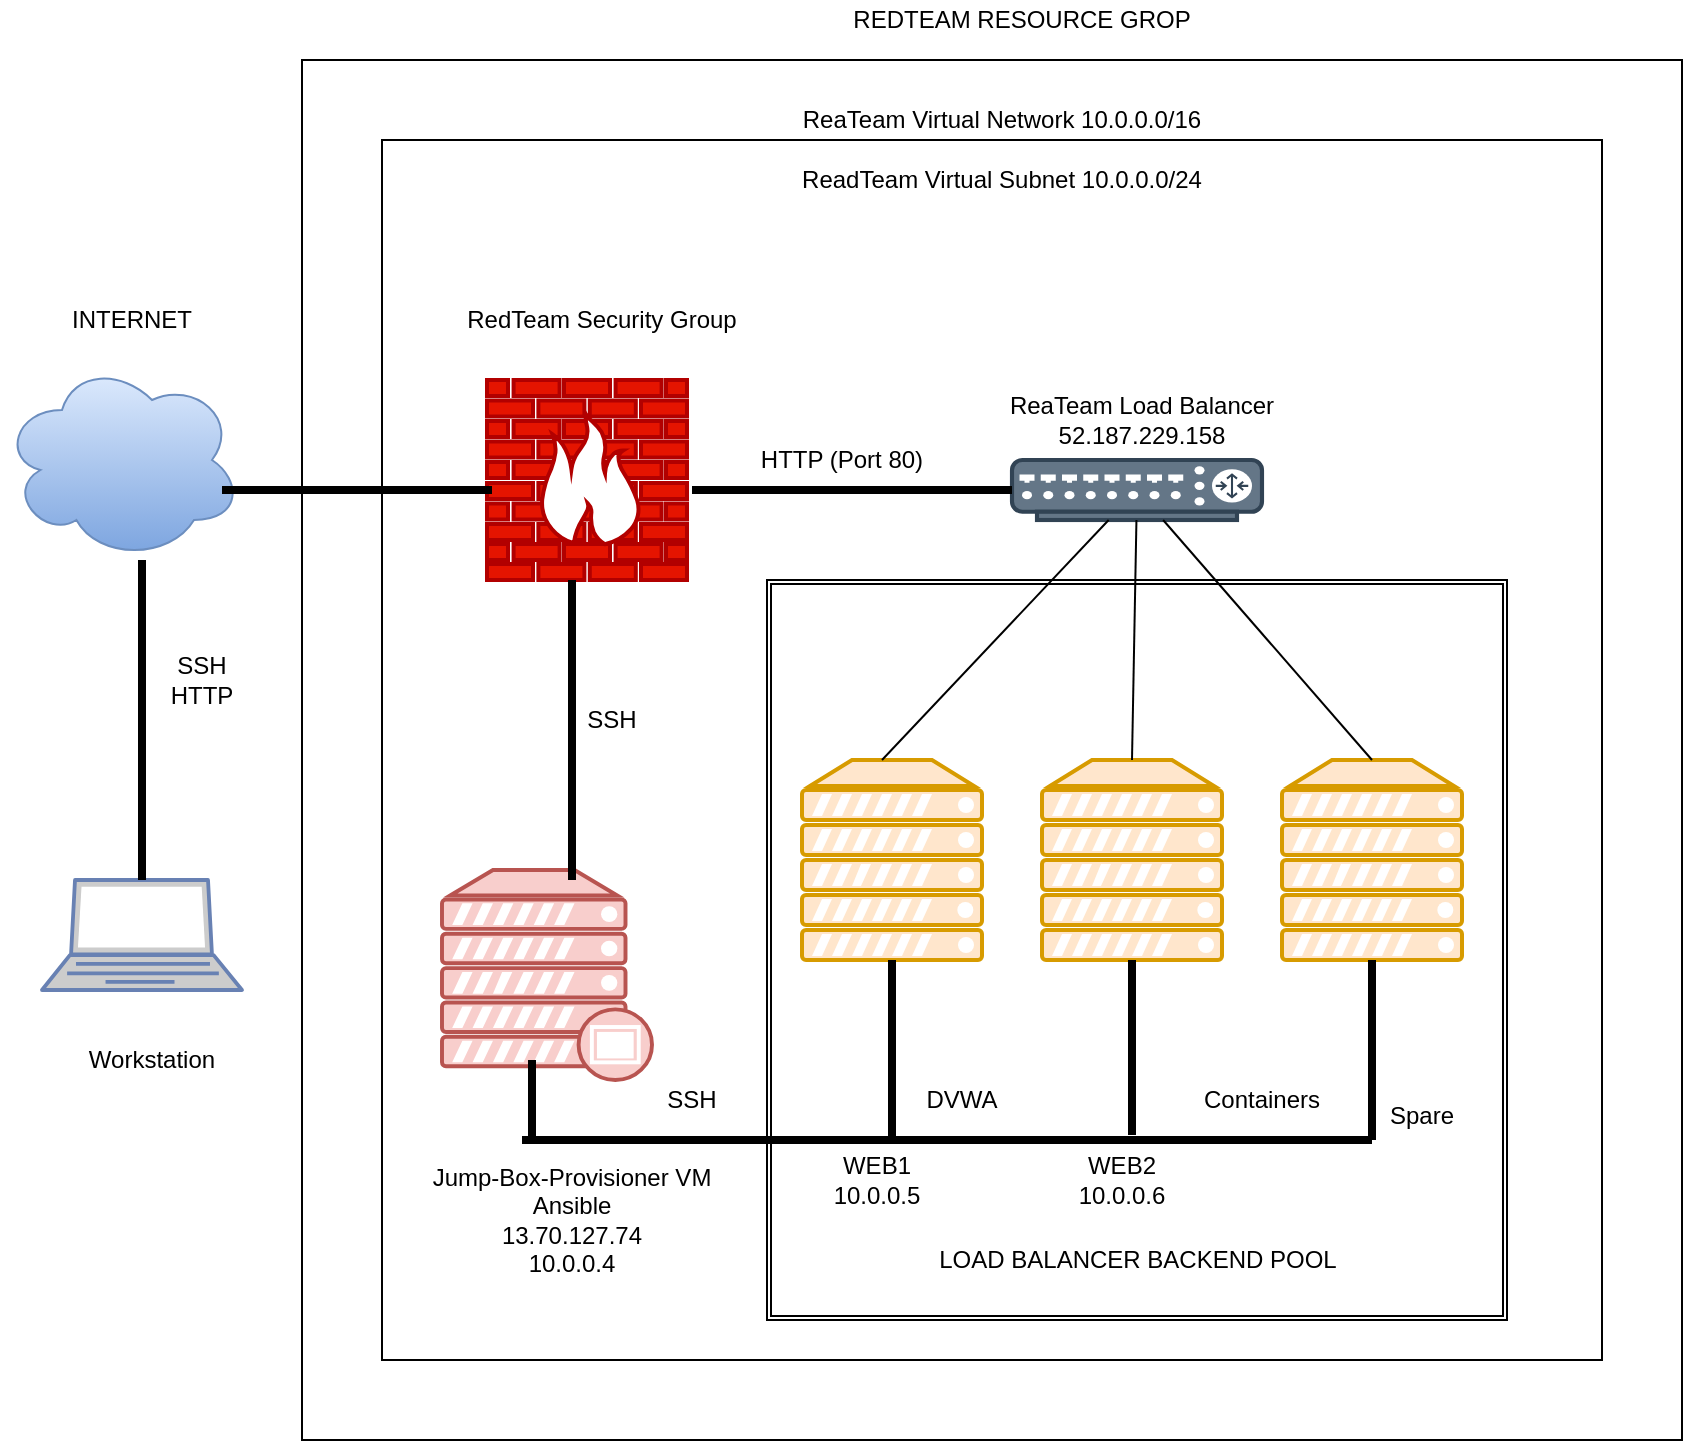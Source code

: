 <mxfile version="13.9.8" type="google"><diagram id="0aoY7N47MdCVa5oiv1GS" name="Page-1"><mxGraphModel dx="868" dy="482" grid="1" gridSize="10" guides="1" tooltips="1" connect="1" arrows="1" fold="1" page="1" pageScale="1" pageWidth="850" pageHeight="1100" math="0" shadow="0"><root><mxCell id="0"/><mxCell id="1" parent="0"/><mxCell id="IKLyUa8I0GfR7J5IJF76-1" value="" style="whiteSpace=wrap;html=1;aspect=fixed;" vertex="1" parent="1"><mxGeometry x="150" y="40" width="690" height="690" as="geometry"/></mxCell><mxCell id="IKLyUa8I0GfR7J5IJF76-2" value="" style="whiteSpace=wrap;html=1;aspect=fixed;" vertex="1" parent="1"><mxGeometry x="190" y="80" width="610" height="610" as="geometry"/></mxCell><mxCell id="IKLyUa8I0GfR7J5IJF76-3" value="" style="ellipse;shape=cloud;whiteSpace=wrap;html=1;gradientColor=#7ea6e0;fillColor=#dae8fc;strokeColor=#6c8ebf;" vertex="1" parent="1"><mxGeometry y="190" width="120" height="100" as="geometry"/></mxCell><mxCell id="IKLyUa8I0GfR7J5IJF76-7" value="" style="fontColor=#0066CC;verticalAlign=top;verticalLabelPosition=bottom;labelPosition=center;align=center;html=1;outlineConnect=0;fillColor=#CCCCCC;strokeColor=#6881B3;gradientColor=none;gradientDirection=north;strokeWidth=2;shape=mxgraph.networks.laptop;" vertex="1" parent="1"><mxGeometry x="20" y="450" width="100" height="55" as="geometry"/></mxCell><mxCell id="IKLyUa8I0GfR7J5IJF76-14" value="" style="fontColor=#ffffff;verticalAlign=top;verticalLabelPosition=bottom;labelPosition=center;align=center;html=1;outlineConnect=0;fillColor=#647687;strokeColor=#314354;gradientDirection=north;strokeWidth=2;shape=mxgraph.networks.router;" vertex="1" parent="1"><mxGeometry x="505" y="240" width="125" height="30" as="geometry"/></mxCell><mxCell id="IKLyUa8I0GfR7J5IJF76-15" value="" style="fontColor=#ffffff;verticalAlign=top;verticalLabelPosition=bottom;labelPosition=center;align=center;html=1;outlineConnect=0;fillColor=#e51400;strokeColor=#B20000;gradientDirection=north;strokeWidth=2;shape=mxgraph.networks.firewall;" vertex="1" parent="1"><mxGeometry x="242.5" y="200" width="100" height="100" as="geometry"/></mxCell><mxCell id="IKLyUa8I0GfR7J5IJF76-16" value="" style="verticalAlign=top;verticalLabelPosition=bottom;labelPosition=center;align=center;html=1;outlineConnect=0;fillColor=#f8cecc;strokeColor=#b85450;gradientDirection=north;strokeWidth=2;shape=mxgraph.networks.proxy_server;" vertex="1" parent="1"><mxGeometry x="220" y="445" width="105" height="105" as="geometry"/></mxCell><mxCell id="IKLyUa8I0GfR7J5IJF76-20" value="" style="line;strokeWidth=4;html=1;perimeter=backbonePerimeter;points=[];outlineConnect=0;" vertex="1" parent="1"><mxGeometry x="345" y="250" width="160" height="10" as="geometry"/></mxCell><mxCell id="IKLyUa8I0GfR7J5IJF76-21" value="" style="line;strokeWidth=4;html=1;perimeter=backbonePerimeter;points=[];outlineConnect=0;" vertex="1" parent="1"><mxGeometry x="110" y="250" width="135" height="10" as="geometry"/></mxCell><mxCell id="IKLyUa8I0GfR7J5IJF76-22" value="" style="line;strokeWidth=4;direction=south;html=1;perimeter=backbonePerimeter;points=[];outlineConnect=0;" vertex="1" parent="1"><mxGeometry x="65" y="290" width="10" height="160" as="geometry"/></mxCell><mxCell id="IKLyUa8I0GfR7J5IJF76-26" value="" style="shape=ext;double=1;whiteSpace=wrap;html=1;aspect=fixed;" vertex="1" parent="1"><mxGeometry x="382.5" y="300" width="370" height="370" as="geometry"/></mxCell><mxCell id="IKLyUa8I0GfR7J5IJF76-27" value="" style="verticalAlign=top;verticalLabelPosition=bottom;labelPosition=center;align=center;html=1;outlineConnect=0;fillColor=#ffe6cc;strokeColor=#d79b00;gradientDirection=north;strokeWidth=2;shape=mxgraph.networks.server;" vertex="1" parent="1"><mxGeometry x="400" y="390" width="90" height="100" as="geometry"/></mxCell><mxCell id="IKLyUa8I0GfR7J5IJF76-28" value="" style="verticalAlign=top;verticalLabelPosition=bottom;labelPosition=center;align=center;html=1;outlineConnect=0;fillColor=#ffe6cc;strokeColor=#d79b00;gradientDirection=north;strokeWidth=2;shape=mxgraph.networks.server;" vertex="1" parent="1"><mxGeometry x="520" y="390" width="90" height="100" as="geometry"/></mxCell><mxCell id="IKLyUa8I0GfR7J5IJF76-29" value="" style="verticalAlign=top;verticalLabelPosition=bottom;labelPosition=center;align=center;html=1;outlineConnect=0;fillColor=#ffe6cc;strokeColor=#d79b00;gradientDirection=north;strokeWidth=2;shape=mxgraph.networks.server;" vertex="1" parent="1"><mxGeometry x="640" y="390" width="90" height="100" as="geometry"/></mxCell><mxCell id="IKLyUa8I0GfR7J5IJF76-30" value="" style="line;strokeWidth=4;html=1;perimeter=backbonePerimeter;points=[];outlineConnect=0;" vertex="1" parent="1"><mxGeometry x="260" y="570" width="425" height="20" as="geometry"/></mxCell><mxCell id="IKLyUa8I0GfR7J5IJF76-31" value="" style="line;strokeWidth=4;direction=south;html=1;perimeter=backbonePerimeter;points=[];outlineConnect=0;" vertex="1" parent="1"><mxGeometry x="440" y="490" width="10" height="90" as="geometry"/></mxCell><mxCell id="IKLyUa8I0GfR7J5IJF76-32" value="" style="line;strokeWidth=4;direction=south;html=1;perimeter=backbonePerimeter;points=[];outlineConnect=0;" vertex="1" parent="1"><mxGeometry x="680" y="490" width="10" height="90" as="geometry"/></mxCell><mxCell id="IKLyUa8I0GfR7J5IJF76-33" value="" style="line;strokeWidth=4;direction=south;html=1;perimeter=backbonePerimeter;points=[];outlineConnect=0;" vertex="1" parent="1"><mxGeometry x="560" y="490" width="10" height="87.5" as="geometry"/></mxCell><mxCell id="IKLyUa8I0GfR7J5IJF76-34" value="" style="line;strokeWidth=4;direction=south;html=1;perimeter=backbonePerimeter;points=[];outlineConnect=0;" vertex="1" parent="1"><mxGeometry x="260" y="540" width="10" height="40" as="geometry"/></mxCell><mxCell id="IKLyUa8I0GfR7J5IJF76-35" value="" style="line;strokeWidth=4;direction=south;html=1;perimeter=backbonePerimeter;points=[];outlineConnect=0;" vertex="1" parent="1"><mxGeometry x="280" y="300" width="10" height="150" as="geometry"/></mxCell><mxCell id="IKLyUa8I0GfR7J5IJF76-37" value="" style="endArrow=none;html=1;exitX=0.5;exitY=0;exitDx=0;exitDy=0;exitPerimeter=0;" edge="1" parent="1" source="IKLyUa8I0GfR7J5IJF76-29" target="IKLyUa8I0GfR7J5IJF76-14"><mxGeometry width="50" height="50" relative="1" as="geometry"><mxPoint x="450" y="390" as="sourcePoint"/><mxPoint x="500" y="340" as="targetPoint"/></mxGeometry></mxCell><mxCell id="IKLyUa8I0GfR7J5IJF76-41" value="" style="endArrow=none;html=1;" edge="1" parent="1" target="IKLyUa8I0GfR7J5IJF76-14"><mxGeometry width="50" height="50" relative="1" as="geometry"><mxPoint x="440" y="390" as="sourcePoint"/><mxPoint x="490" y="340" as="targetPoint"/></mxGeometry></mxCell><mxCell id="IKLyUa8I0GfR7J5IJF76-42" value="" style="endArrow=none;html=1;exitX=0.5;exitY=0;exitDx=0;exitDy=0;exitPerimeter=0;" edge="1" parent="1" source="IKLyUa8I0GfR7J5IJF76-28" target="IKLyUa8I0GfR7J5IJF76-14"><mxGeometry width="50" height="50" relative="1" as="geometry"><mxPoint x="560" y="370" as="sourcePoint"/><mxPoint x="610" y="320" as="targetPoint"/></mxGeometry></mxCell><mxCell id="IKLyUa8I0GfR7J5IJF76-43" value="LOAD BALANCER BACKEND POOL" style="text;html=1;strokeColor=none;fillColor=none;align=center;verticalAlign=middle;whiteSpace=wrap;rounded=0;" vertex="1" parent="1"><mxGeometry x="432.5" y="630" width="270" height="20" as="geometry"/></mxCell><mxCell id="IKLyUa8I0GfR7J5IJF76-44" value="Workstation" style="text;html=1;strokeColor=none;fillColor=none;align=center;verticalAlign=middle;whiteSpace=wrap;rounded=0;" vertex="1" parent="1"><mxGeometry x="20" y="530" width="110" height="20" as="geometry"/></mxCell><mxCell id="IKLyUa8I0GfR7J5IJF76-45" value="SSH&lt;br&gt;HTTP" style="text;html=1;strokeColor=none;fillColor=none;align=center;verticalAlign=middle;whiteSpace=wrap;rounded=0;" vertex="1" parent="1"><mxGeometry x="80" y="320" width="40" height="60" as="geometry"/></mxCell><mxCell id="IKLyUa8I0GfR7J5IJF76-46" value="INTERNET" style="text;html=1;strokeColor=none;fillColor=none;align=center;verticalAlign=middle;whiteSpace=wrap;rounded=0;" vertex="1" parent="1"><mxGeometry x="20" y="160" width="90" height="20" as="geometry"/></mxCell><mxCell id="IKLyUa8I0GfR7J5IJF76-47" value="RedTeam Security Group" style="text;html=1;strokeColor=none;fillColor=none;align=center;verticalAlign=middle;whiteSpace=wrap;rounded=0;" vertex="1" parent="1"><mxGeometry x="210" y="160" width="180" height="20" as="geometry"/></mxCell><mxCell id="IKLyUa8I0GfR7J5IJF76-48" value="ReaTeam Load Balancer&lt;br&gt;52.187.229.158" style="text;html=1;strokeColor=none;fillColor=none;align=center;verticalAlign=middle;whiteSpace=wrap;rounded=0;" vertex="1" parent="1"><mxGeometry x="490" y="210" width="160" height="20" as="geometry"/></mxCell><mxCell id="IKLyUa8I0GfR7J5IJF76-49" value="HTTP (Port 80)" style="text;html=1;strokeColor=none;fillColor=none;align=center;verticalAlign=middle;whiteSpace=wrap;rounded=0;" vertex="1" parent="1"><mxGeometry x="370" y="230" width="100" height="20" as="geometry"/></mxCell><mxCell id="IKLyUa8I0GfR7J5IJF76-50" value="SSH" style="text;html=1;strokeColor=none;fillColor=none;align=center;verticalAlign=middle;whiteSpace=wrap;rounded=0;" vertex="1" parent="1"><mxGeometry x="285" y="360" width="40" height="20" as="geometry"/></mxCell><mxCell id="IKLyUa8I0GfR7J5IJF76-51" value="SSH" style="text;html=1;strokeColor=none;fillColor=none;align=center;verticalAlign=middle;whiteSpace=wrap;rounded=0;" vertex="1" parent="1"><mxGeometry x="325" y="550" width="40" height="20" as="geometry"/></mxCell><mxCell id="IKLyUa8I0GfR7J5IJF76-54" value="WEB1&lt;br&gt;10.0.0.5" style="text;html=1;strokeColor=none;fillColor=none;align=center;verticalAlign=middle;whiteSpace=wrap;rounded=0;" vertex="1" parent="1"><mxGeometry x="405" y="590" width="65" height="20" as="geometry"/></mxCell><mxCell id="IKLyUa8I0GfR7J5IJF76-55" value="Jump-Box-Provisioner VM&lt;br&gt;Ansible&lt;br&gt;13.70.127.74&lt;br&gt;10.0.0.4" style="text;html=1;strokeColor=none;fillColor=none;align=center;verticalAlign=middle;whiteSpace=wrap;rounded=0;" vertex="1" parent="1"><mxGeometry x="205" y="610" width="160" height="20" as="geometry"/></mxCell><mxCell id="IKLyUa8I0GfR7J5IJF76-57" value="WEB2&lt;br&gt;10.0.0.6" style="text;html=1;strokeColor=none;fillColor=none;align=center;verticalAlign=middle;whiteSpace=wrap;rounded=0;" vertex="1" parent="1"><mxGeometry x="540" y="590" width="40" height="20" as="geometry"/></mxCell><mxCell id="IKLyUa8I0GfR7J5IJF76-58" value="DVWA" style="text;html=1;strokeColor=none;fillColor=none;align=center;verticalAlign=middle;whiteSpace=wrap;rounded=0;" vertex="1" parent="1"><mxGeometry x="460" y="550" width="40" height="20" as="geometry"/></mxCell><mxCell id="IKLyUa8I0GfR7J5IJF76-59" value="Containers" style="text;html=1;strokeColor=none;fillColor=none;align=center;verticalAlign=middle;whiteSpace=wrap;rounded=0;" vertex="1" parent="1"><mxGeometry x="580" y="550" width="100" height="20" as="geometry"/></mxCell><mxCell id="IKLyUa8I0GfR7J5IJF76-60" value="ReadTeam Virtual Subnet 10.0.0.0/24" style="text;html=1;strokeColor=none;fillColor=none;align=center;verticalAlign=middle;whiteSpace=wrap;rounded=0;" vertex="1" parent="1"><mxGeometry x="355" y="90" width="290" height="20" as="geometry"/></mxCell><mxCell id="IKLyUa8I0GfR7J5IJF76-61" value="ReaTeam Virtual Network 10.0.0.0/16" style="text;html=1;strokeColor=none;fillColor=none;align=center;verticalAlign=middle;whiteSpace=wrap;rounded=0;" vertex="1" parent="1"><mxGeometry x="390" y="60" width="220" height="20" as="geometry"/></mxCell><mxCell id="IKLyUa8I0GfR7J5IJF76-64" value="REDTEAM RESOURCE GROP" style="text;html=1;strokeColor=none;fillColor=none;align=center;verticalAlign=middle;whiteSpace=wrap;rounded=0;strokeWidth=3;" vertex="1" parent="1"><mxGeometry x="350" y="10" width="320" height="20" as="geometry"/></mxCell><mxCell id="IKLyUa8I0GfR7J5IJF76-65" value="Spare" style="text;html=1;strokeColor=none;fillColor=none;align=center;verticalAlign=middle;whiteSpace=wrap;rounded=0;" vertex="1" parent="1"><mxGeometry x="690" y="557.5" width="40" height="20" as="geometry"/></mxCell></root></mxGraphModel></diagram></mxfile>